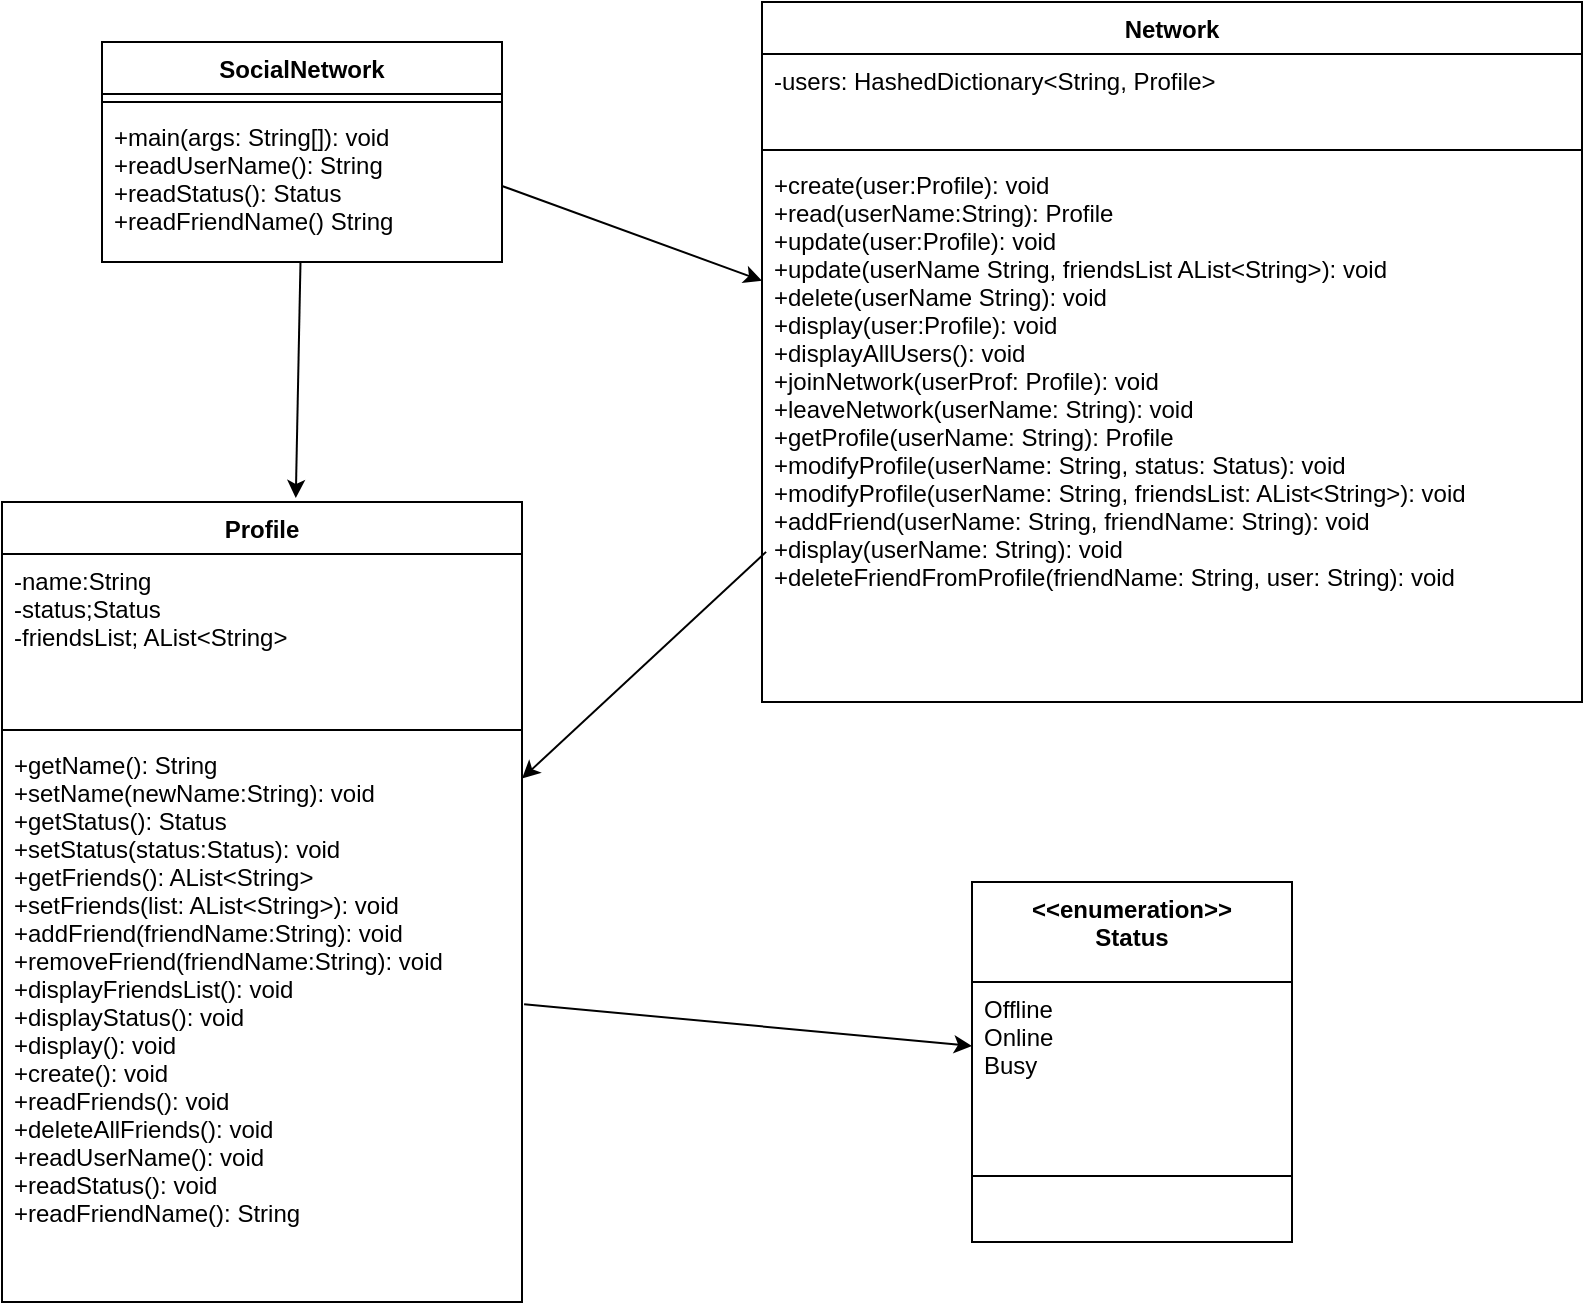 <mxfile version="18.1.1" type="device"><diagram id="Wc5xfh5MTt9alRTadzGW" name="Page-1"><mxGraphModel dx="1422" dy="762" grid="1" gridSize="10" guides="1" tooltips="1" connect="1" arrows="1" fold="1" page="1" pageScale="1" pageWidth="850" pageHeight="1100" math="0" shadow="0"><root><mxCell id="0"/><mxCell id="1" parent="0"/><mxCell id="JsdNpsLBYGiiam3i28B5-5" value="SocialNetwork" style="swimlane;fontStyle=1;align=center;verticalAlign=top;childLayout=stackLayout;horizontal=1;startSize=26;horizontalStack=0;resizeParent=1;resizeParentMax=0;resizeLast=0;collapsible=1;marginBottom=0;" vertex="1" parent="1"><mxGeometry x="110" y="60" width="200" height="110" as="geometry"/></mxCell><mxCell id="JsdNpsLBYGiiam3i28B5-7" value="" style="line;strokeWidth=1;fillColor=none;align=left;verticalAlign=middle;spacingTop=-1;spacingLeft=3;spacingRight=3;rotatable=0;labelPosition=right;points=[];portConstraint=eastwest;" vertex="1" parent="JsdNpsLBYGiiam3i28B5-5"><mxGeometry y="26" width="200" height="8" as="geometry"/></mxCell><mxCell id="JsdNpsLBYGiiam3i28B5-8" value="+main(args: String[]): void&#10;+readUserName(): String&#10;+readStatus(): Status&#10;+readFriendName() String" style="text;strokeColor=none;fillColor=none;align=left;verticalAlign=top;spacingLeft=4;spacingRight=4;overflow=hidden;rotatable=0;points=[[0,0.5],[1,0.5]];portConstraint=eastwest;" vertex="1" parent="JsdNpsLBYGiiam3i28B5-5"><mxGeometry y="34" width="200" height="76" as="geometry"/></mxCell><mxCell id="JsdNpsLBYGiiam3i28B5-13" value="Network" style="swimlane;fontStyle=1;align=center;verticalAlign=top;childLayout=stackLayout;horizontal=1;startSize=26;horizontalStack=0;resizeParent=1;resizeParentMax=0;resizeLast=0;collapsible=1;marginBottom=0;" vertex="1" parent="1"><mxGeometry x="440" y="40" width="410" height="350" as="geometry"/></mxCell><mxCell id="JsdNpsLBYGiiam3i28B5-14" value="-users: HashedDictionary&lt;String, Profile&gt;" style="text;strokeColor=none;fillColor=none;align=left;verticalAlign=top;spacingLeft=4;spacingRight=4;overflow=hidden;rotatable=0;points=[[0,0.5],[1,0.5]];portConstraint=eastwest;" vertex="1" parent="JsdNpsLBYGiiam3i28B5-13"><mxGeometry y="26" width="410" height="44" as="geometry"/></mxCell><mxCell id="JsdNpsLBYGiiam3i28B5-15" value="" style="line;strokeWidth=1;fillColor=none;align=left;verticalAlign=middle;spacingTop=-1;spacingLeft=3;spacingRight=3;rotatable=0;labelPosition=right;points=[];portConstraint=eastwest;" vertex="1" parent="JsdNpsLBYGiiam3i28B5-13"><mxGeometry y="70" width="410" height="8" as="geometry"/></mxCell><mxCell id="JsdNpsLBYGiiam3i28B5-16" value="+create(user:Profile): void&#10;+read(userName:String): Profile&#10;+update(user:Profile): void&#10;+update(userName String, friendsList AList&lt;String&gt;): void&#10;+delete(userName String): void&#10;+display(user:Profile): void&#10;+displayAllUsers(): void&#10;+joinNetwork(userProf: Profile): void&#10;+leaveNetwork(userName: String): void&#10;+getProfile(userName: String): Profile&#10;+modifyProfile(userName: String, status: Status): void&#10;+modifyProfile(userName: String, friendsList: AList&lt;String&gt;): void&#10;+addFriend(userName: String, friendName: String): void&#10;+display(userName: String): void&#10;+deleteFriendFromProfile(friendName: String, user: String): void" style="text;strokeColor=none;fillColor=none;align=left;verticalAlign=top;spacingLeft=4;spacingRight=4;overflow=hidden;rotatable=0;points=[[0,0.5],[1,0.5]];portConstraint=eastwest;" vertex="1" parent="JsdNpsLBYGiiam3i28B5-13"><mxGeometry y="78" width="410" height="272" as="geometry"/></mxCell><mxCell id="JsdNpsLBYGiiam3i28B5-26" value="Profile" style="swimlane;fontStyle=1;align=center;verticalAlign=top;childLayout=stackLayout;horizontal=1;startSize=26;horizontalStack=0;resizeParent=1;resizeParentMax=0;resizeLast=0;collapsible=1;marginBottom=0;" vertex="1" parent="1"><mxGeometry x="60" y="290" width="260" height="400" as="geometry"/></mxCell><mxCell id="JsdNpsLBYGiiam3i28B5-27" value="-name:String&#10;-status;Status&#10;-friendsList; AList&lt;String&gt;" style="text;strokeColor=none;fillColor=none;align=left;verticalAlign=top;spacingLeft=4;spacingRight=4;overflow=hidden;rotatable=0;points=[[0,0.5],[1,0.5]];portConstraint=eastwest;" vertex="1" parent="JsdNpsLBYGiiam3i28B5-26"><mxGeometry y="26" width="260" height="84" as="geometry"/></mxCell><mxCell id="JsdNpsLBYGiiam3i28B5-28" value="" style="line;strokeWidth=1;fillColor=none;align=left;verticalAlign=middle;spacingTop=-1;spacingLeft=3;spacingRight=3;rotatable=0;labelPosition=right;points=[];portConstraint=eastwest;" vertex="1" parent="JsdNpsLBYGiiam3i28B5-26"><mxGeometry y="110" width="260" height="8" as="geometry"/></mxCell><mxCell id="JsdNpsLBYGiiam3i28B5-29" value="+getName(): String&#10;+setName(newName:String): void&#10;+getStatus(): Status&#10;+setStatus(status:Status): void&#10;+getFriends(): AList&lt;String&gt;&#10;+setFriends(list: AList&lt;String&gt;): void&#10;+addFriend(friendName:String): void&#10;+removeFriend(friendName:String): void&#10;+displayFriendsList(): void&#10;+displayStatus(): void&#10;+display(): void&#10;+create(): void&#10;+readFriends(): void&#10;+deleteAllFriends(): void&#10;+readUserName(): void&#10;+readStatus(): void&#10;+readFriendName(): String" style="text;strokeColor=none;fillColor=none;align=left;verticalAlign=top;spacingLeft=4;spacingRight=4;overflow=hidden;rotatable=0;points=[[0,0.5],[1,0.5]];portConstraint=eastwest;" vertex="1" parent="JsdNpsLBYGiiam3i28B5-26"><mxGeometry y="118" width="260" height="282" as="geometry"/></mxCell><mxCell id="JsdNpsLBYGiiam3i28B5-32" value="&lt;&lt;enumeration&gt;&gt;&#10;Status" style="swimlane;fontStyle=1;align=center;verticalAlign=top;childLayout=stackLayout;horizontal=1;startSize=50;horizontalStack=0;resizeParent=1;resizeParentMax=0;resizeLast=0;collapsible=1;marginBottom=0;" vertex="1" parent="1"><mxGeometry x="545" y="480" width="160" height="180" as="geometry"/></mxCell><mxCell id="JsdNpsLBYGiiam3i28B5-33" value="Offline&#10;Online&#10;Busy&#10;&#10;&#10;&#10;" style="text;strokeColor=none;fillColor=none;align=left;verticalAlign=top;spacingLeft=4;spacingRight=4;overflow=hidden;rotatable=0;points=[[0,0.5],[1,0.5]];portConstraint=eastwest;" vertex="1" parent="JsdNpsLBYGiiam3i28B5-32"><mxGeometry y="50" width="160" height="64" as="geometry"/></mxCell><mxCell id="JsdNpsLBYGiiam3i28B5-34" value="" style="line;strokeWidth=1;fillColor=none;align=left;verticalAlign=middle;spacingTop=-1;spacingLeft=3;spacingRight=3;rotatable=0;labelPosition=right;points=[];portConstraint=eastwest;" vertex="1" parent="JsdNpsLBYGiiam3i28B5-32"><mxGeometry y="114" width="160" height="66" as="geometry"/></mxCell><mxCell id="JsdNpsLBYGiiam3i28B5-39" value="" style="endArrow=classic;html=1;rounded=0;exitX=1.004;exitY=0.472;exitDx=0;exitDy=0;exitPerimeter=0;entryX=0;entryY=0.5;entryDx=0;entryDy=0;" edge="1" parent="1" source="JsdNpsLBYGiiam3i28B5-29" target="JsdNpsLBYGiiam3i28B5-33"><mxGeometry width="50" height="50" relative="1" as="geometry"><mxPoint x="460" y="460" as="sourcePoint"/><mxPoint x="510" y="410" as="targetPoint"/></mxGeometry></mxCell><mxCell id="JsdNpsLBYGiiam3i28B5-42" value="" style="endArrow=classic;html=1;rounded=0;entryX=0.565;entryY=-0.005;entryDx=0;entryDy=0;entryPerimeter=0;" edge="1" parent="1" source="JsdNpsLBYGiiam3i28B5-8" target="JsdNpsLBYGiiam3i28B5-26"><mxGeometry width="50" height="50" relative="1" as="geometry"><mxPoint x="410" y="430" as="sourcePoint"/><mxPoint x="460" y="380" as="targetPoint"/></mxGeometry></mxCell><mxCell id="JsdNpsLBYGiiam3i28B5-45" value="" style="endArrow=classic;html=1;rounded=0;exitX=0.005;exitY=0.724;exitDx=0;exitDy=0;exitPerimeter=0;" edge="1" parent="1" source="JsdNpsLBYGiiam3i28B5-16" target="JsdNpsLBYGiiam3i28B5-29"><mxGeometry width="50" height="50" relative="1" as="geometry"><mxPoint x="270" y="360" as="sourcePoint"/><mxPoint x="320" y="310" as="targetPoint"/></mxGeometry></mxCell><mxCell id="JsdNpsLBYGiiam3i28B5-46" value="" style="endArrow=classic;html=1;rounded=0;exitX=1;exitY=0.5;exitDx=0;exitDy=0;" edge="1" parent="1" source="JsdNpsLBYGiiam3i28B5-8" target="JsdNpsLBYGiiam3i28B5-16"><mxGeometry width="50" height="50" relative="1" as="geometry"><mxPoint x="270" y="360" as="sourcePoint"/><mxPoint x="320" y="310" as="targetPoint"/></mxGeometry></mxCell></root></mxGraphModel></diagram></mxfile>